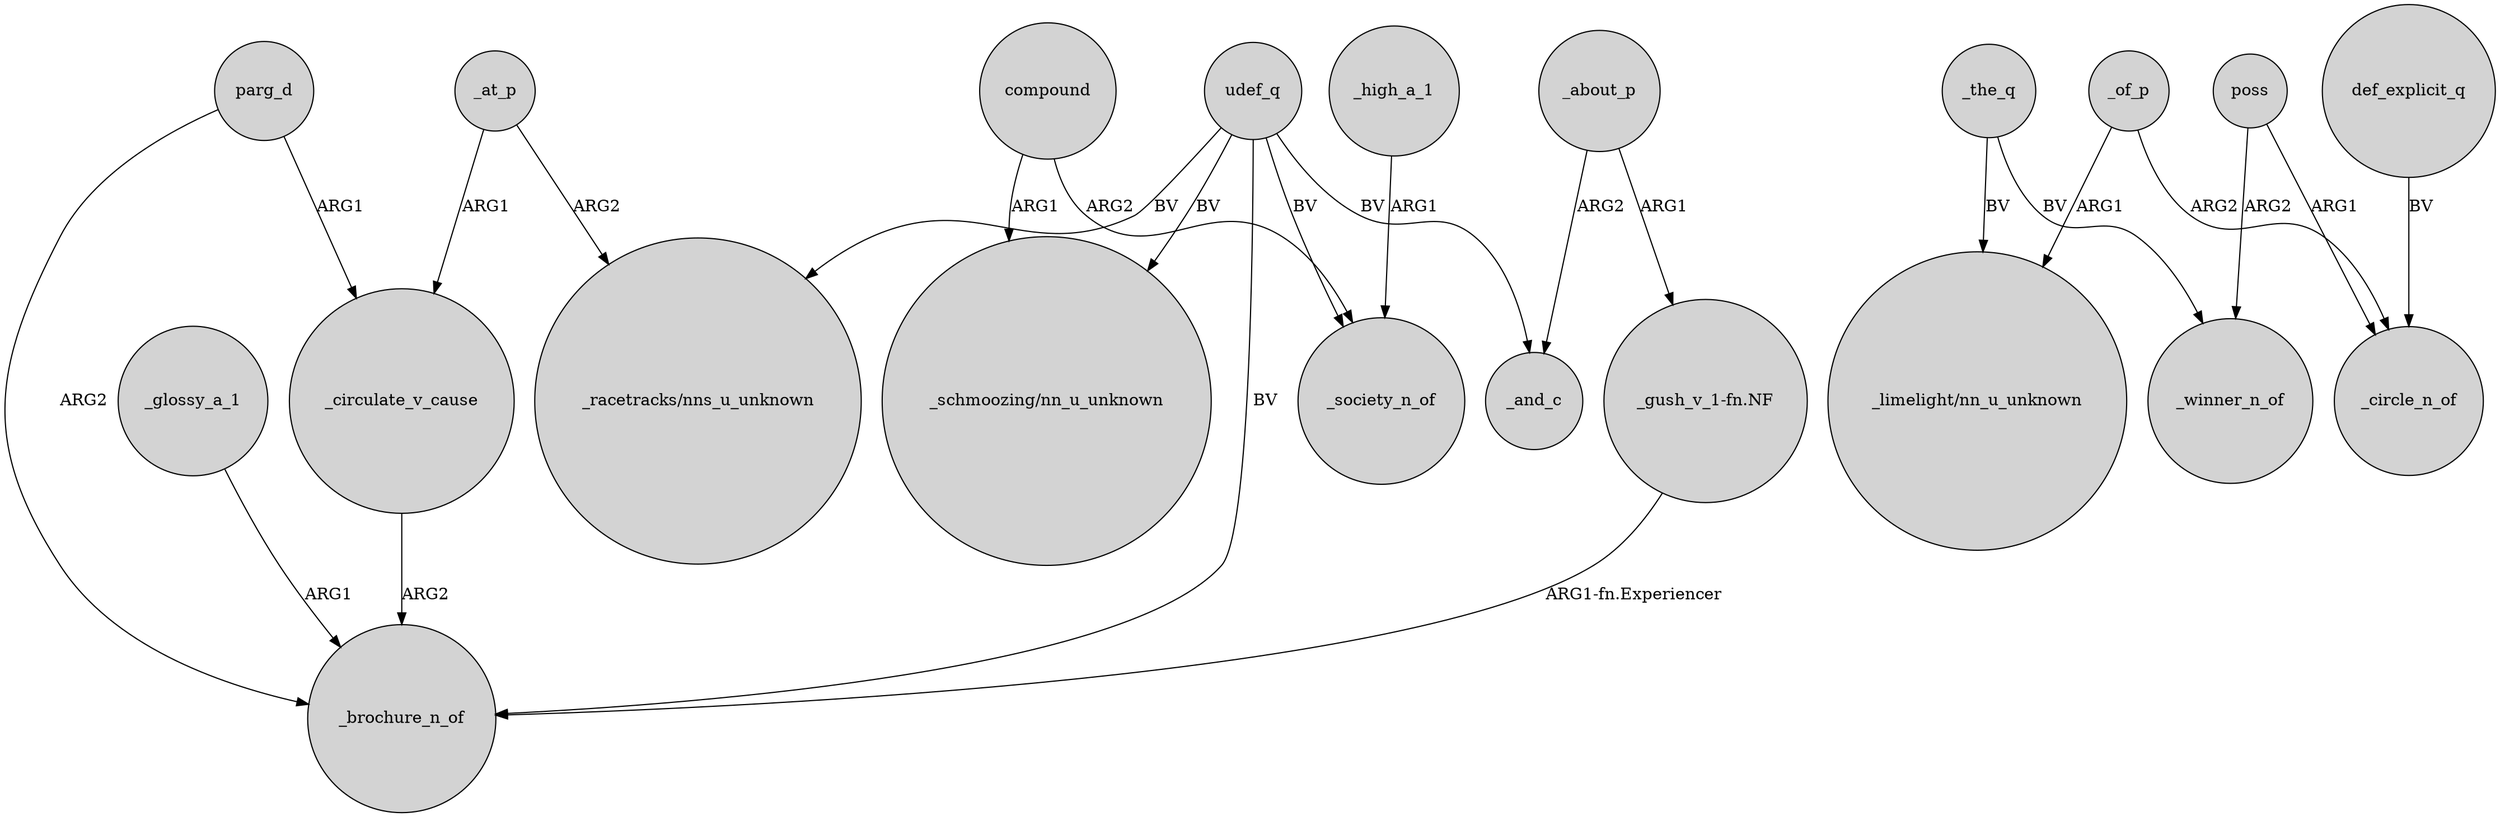 digraph {
	node [shape=circle style=filled]
	compound -> "_schmoozing/nn_u_unknown" [label=ARG1]
	_of_p -> "_limelight/nn_u_unknown" [label=ARG1]
	def_explicit_q -> _circle_n_of [label=BV]
	_of_p -> _circle_n_of [label=ARG2]
	poss -> _circle_n_of [label=ARG1]
	_glossy_a_1 -> _brochure_n_of [label=ARG1]
	_circulate_v_cause -> _brochure_n_of [label=ARG2]
	compound -> _society_n_of [label=ARG2]
	parg_d -> _brochure_n_of [label=ARG2]
	_at_p -> _circulate_v_cause [label=ARG1]
	_about_p -> _and_c [label=ARG2]
	_the_q -> "_limelight/nn_u_unknown" [label=BV]
	udef_q -> "_schmoozing/nn_u_unknown" [label=BV]
	"_gush_v_1-fn.NF" -> _brochure_n_of [label="ARG1-fn.Experiencer"]
	udef_q -> "_racetracks/nns_u_unknown" [label=BV]
	udef_q -> _brochure_n_of [label=BV]
	parg_d -> _circulate_v_cause [label=ARG1]
	udef_q -> _society_n_of [label=BV]
	_about_p -> "_gush_v_1-fn.NF" [label=ARG1]
	_at_p -> "_racetracks/nns_u_unknown" [label=ARG2]
	udef_q -> _and_c [label=BV]
	_high_a_1 -> _society_n_of [label=ARG1]
	poss -> _winner_n_of [label=ARG2]
	_the_q -> _winner_n_of [label=BV]
}
